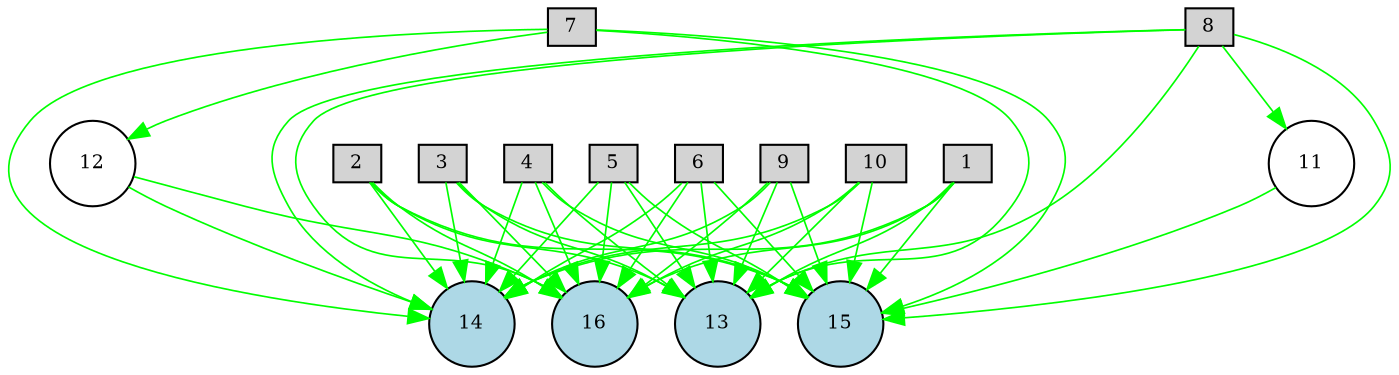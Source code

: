 digraph {
	node [fontsize=9 height=0.2 shape=circle width=0.2]
	1 [fillcolor=lightgray shape=box style=filled]
	2 [fillcolor=lightgray shape=box style=filled]
	3 [fillcolor=lightgray shape=box style=filled]
	4 [fillcolor=lightgray shape=box style=filled]
	5 [fillcolor=lightgray shape=box style=filled]
	6 [fillcolor=lightgray shape=box style=filled]
	7 [fillcolor=lightgray shape=box style=filled]
	8 [fillcolor=lightgray shape=box style=filled]
	9 [fillcolor=lightgray shape=box style=filled]
	10 [fillcolor=lightgray shape=box style=filled]
	15 [fillcolor=lightblue style=filled]
	16 [fillcolor=lightblue style=filled]
	13 [fillcolor=lightblue style=filled]
	14 [fillcolor=lightblue style=filled]
	11 [fillcolor=white style=filled]
	12 [fillcolor=white style=filled]
	1 -> 15 [color=green penwidth=0.8 style=solid]
	1 -> 16 [color=green penwidth=0.8 style=solid]
	1 -> 13 [color=green penwidth=0.8 style=solid]
	1 -> 14 [color=green penwidth=0.8 style=solid]
	2 -> 15 [color=green penwidth=0.8 style=solid]
	2 -> 16 [color=green penwidth=0.8 style=solid]
	2 -> 13 [color=green penwidth=0.8 style=solid]
	2 -> 14 [color=green penwidth=0.8 style=solid]
	3 -> 15 [color=green penwidth=0.8 style=solid]
	3 -> 16 [color=green penwidth=0.8 style=solid]
	3 -> 13 [color=green penwidth=0.8 style=solid]
	3 -> 14 [color=green penwidth=0.8 style=solid]
	4 -> 15 [color=green penwidth=0.8 style=solid]
	4 -> 16 [color=green penwidth=0.8 style=solid]
	4 -> 13 [color=green penwidth=0.8 style=solid]
	4 -> 14 [color=green penwidth=0.8 style=solid]
	5 -> 15 [color=green penwidth=0.8 style=solid]
	5 -> 16 [color=green penwidth=0.8 style=solid]
	5 -> 13 [color=green penwidth=0.8 style=solid]
	5 -> 14 [color=green penwidth=0.8 style=solid]
	6 -> 15 [color=green penwidth=0.8 style=solid]
	6 -> 16 [color=green penwidth=0.8 style=solid]
	6 -> 13 [color=green penwidth=0.8 style=solid]
	6 -> 14 [color=green penwidth=0.8 style=solid]
	7 -> 15 [color=green penwidth=0.8 style=solid]
	7 -> 13 [color=green penwidth=0.8 style=solid]
	7 -> 14 [color=green penwidth=0.8 style=solid]
	8 -> 15 [color=green penwidth=0.8 style=solid]
	8 -> 16 [color=green penwidth=0.8 style=solid]
	8 -> 13 [color=green penwidth=0.8 style=solid]
	8 -> 14 [color=green penwidth=0.8 style=solid]
	9 -> 15 [color=green penwidth=0.8 style=solid]
	9 -> 16 [color=green penwidth=0.8 style=solid]
	9 -> 13 [color=green penwidth=0.8 style=solid]
	9 -> 14 [color=green penwidth=0.8 style=solid]
	10 -> 15 [color=green penwidth=0.8 style=solid]
	10 -> 16 [color=green penwidth=0.8 style=solid]
	10 -> 13 [color=green penwidth=0.8 style=solid]
	10 -> 14 [color=green penwidth=0.8 style=solid]
	8 -> 11 [color=green penwidth=0.8 style=solid]
	11 -> 15 [color=green penwidth=0.8 style=solid]
	7 -> 12 [color=green penwidth=0.8 style=solid]
	12 -> 16 [color=green penwidth=0.8 style=solid]
	12 -> 14 [color=green penwidth=0.8 style=solid]
}
